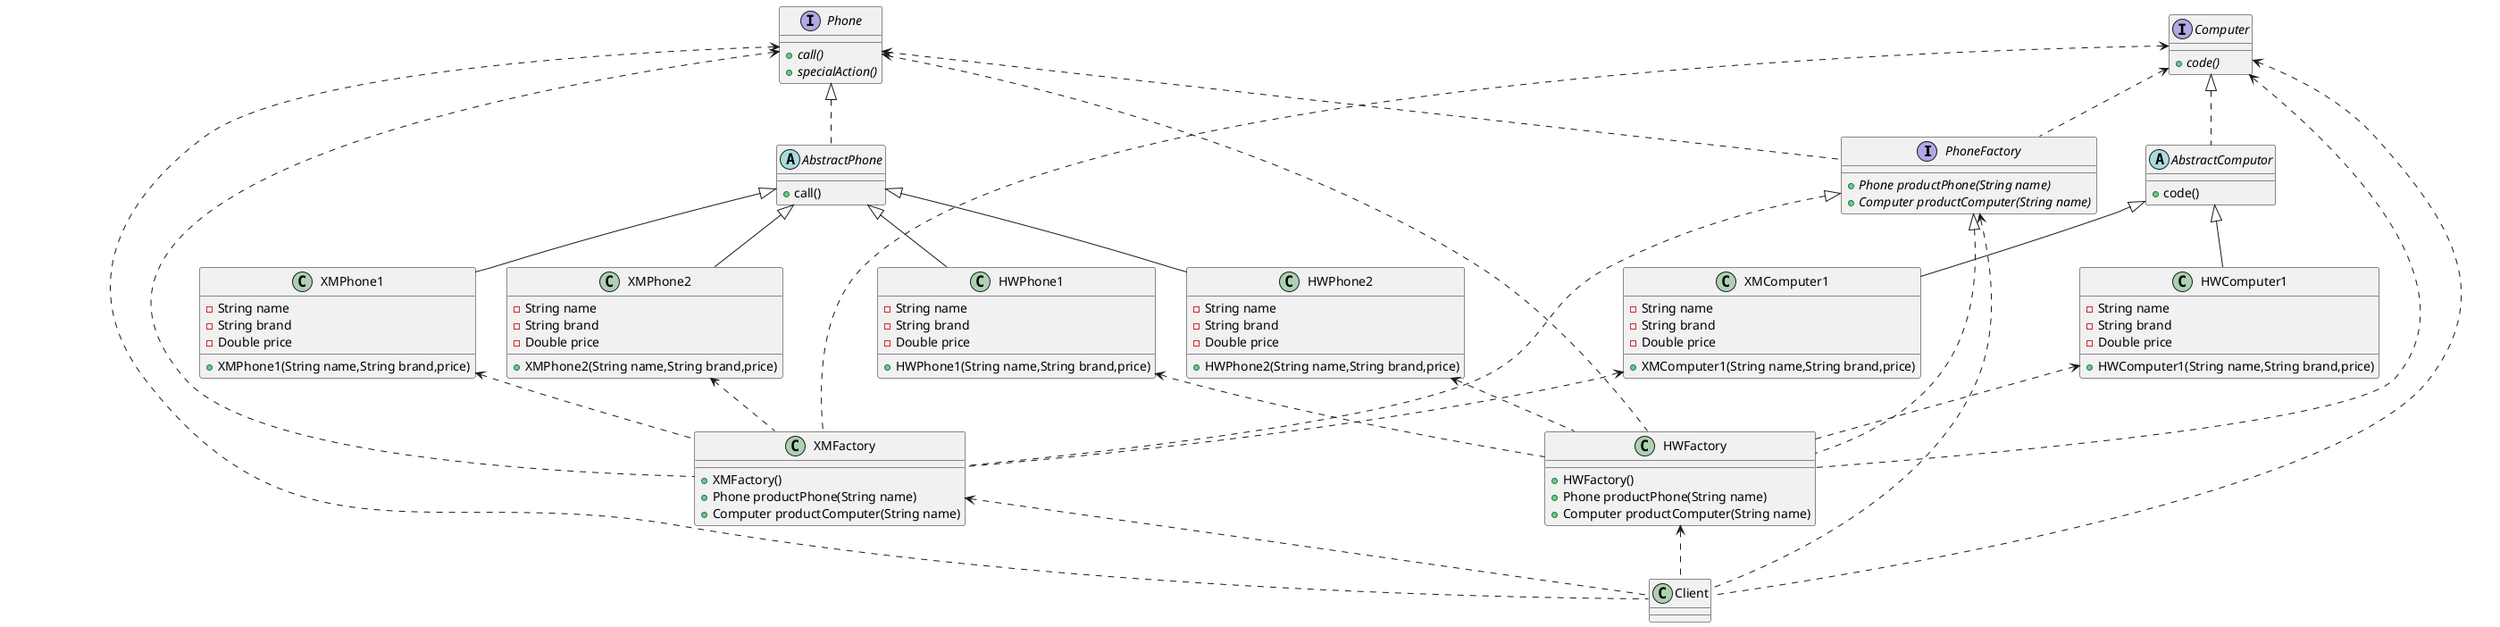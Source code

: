 @startuml

interface PhoneFactory{
    {abstract} {method} + Phone productPhone(String name)
    {abstract} {method} + Computer productComputer(String name)
}

interface Phone{
     {abstract} {method} + call()
     {abstract} {method} + specialAction()
}
abstract class AbstractPhone{
     {method} + call()
}
class HWPhone1{
    {field} - String name
    {field} - String brand
    {field} - Double price
    {method} + HWPhone1(String name,String brand,price)
}
class HWPhone2{
    {field} - String name
    {field} - String brand
    {field} - Double price
    {method} + HWPhone2(String name,String brand,price)
}
class XMPhone1{
    {field} - String name
    {field} - String brand
    {field} - Double price
    {method} + XMPhone1(String name,String brand,price)
}
class XMPhone2{
    {field} - String name
    {field} - String brand
    {field} - Double price
    {method} + XMPhone2(String name,String brand,price)
}

interface Computer{
     {abstract} {method} + code()
}

abstract class AbstractComputor{
        {method} + code()
}

class HWComputer1{
    {field} - String name
    {field} - String brand
    {field} - Double price
    {method} + HWComputer1(String name,String brand,price)
}

class XMComputer1{
    {field} - String name
    {field} - String brand
    {field} - Double price
    {method} + XMComputer1(String name,String brand,price)
}

class HWFactory{
    {method} + HWFactory()
    {method} + Phone productPhone(String name)
    {method} + Computer productComputer(String name)
}
class XMFactory{
    {method} + XMFactory()
    {method} + Phone productPhone(String name)
    {method} + Computer productComputer(String name)
}

class Client

PhoneFactory <|.. HWFactory
PhoneFactory <|.. XMFactory
Phone <.. PhoneFactory
Phone <.. HWFactory
Phone <.. XMFactory
HWPhone1 <.. HWFactory
HWPhone2 <.. HWFactory
XMPhone1 <.. XMFactory
XMPhone2 <.. XMFactory
Phone <|.. AbstractPhone
AbstractPhone <|-- HWPhone1
AbstractPhone <|-- HWPhone2
AbstractPhone <|-- XMPhone1
AbstractPhone <|-- XMPhone2
Computer <.. PhoneFactory
Computer <.. HWFactory
Computer <.. XMFactory
HWComputer1 <.. HWFactory
XMComputer1 <.. XMFactory
Computer <|.. AbstractComputor
AbstractComputor <|-- HWComputer1
AbstractComputor <|-- XMComputer1

HWFactory <.. Client
XMFactory <.. Client
Phone <.. Client
Computer <.. Client
PhoneFactory <.. Client

@enduml